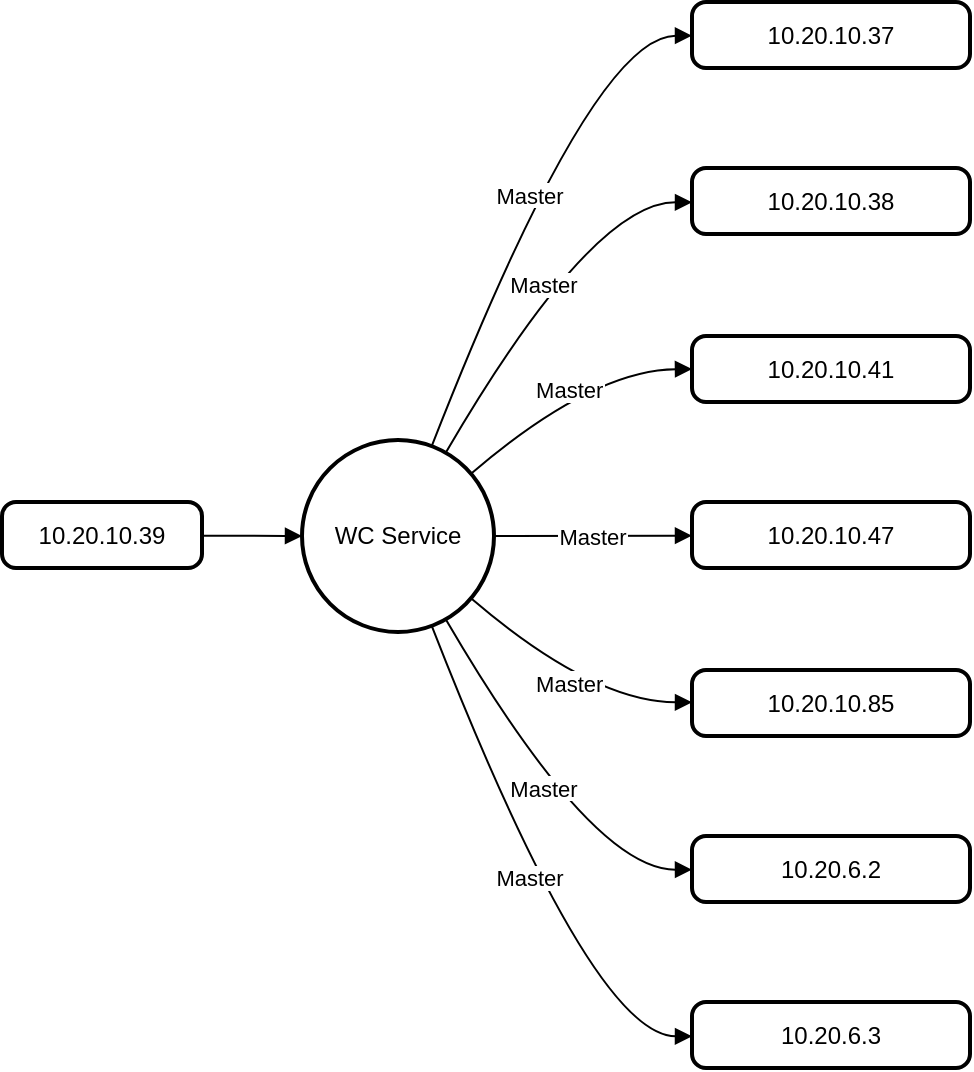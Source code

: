 <mxfile version="24.7.1" type="github">
  <diagram name="第 1 页" id="S9SL7yQar0k7CIj5eQhP">
    <mxGraphModel dx="1877" dy="1731" grid="1" gridSize="10" guides="1" tooltips="1" connect="1" arrows="1" fold="1" page="1" pageScale="1" pageWidth="827" pageHeight="1169" math="0" shadow="0">
      <root>
        <mxCell id="0" />
        <mxCell id="1" parent="0" />
        <mxCell id="2" value="10.20.10.39" style="rounded=1;absoluteArcSize=1;arcSize=14;whiteSpace=wrap;strokeWidth=2;" parent="1" vertex="1">
          <mxGeometry y="250" width="100" height="33" as="geometry" />
        </mxCell>
        <mxCell id="3" value="10.20.10.37" style="rounded=1;absoluteArcSize=1;arcSize=14;whiteSpace=wrap;strokeWidth=2;" parent="1" vertex="1">
          <mxGeometry x="345" width="139" height="33" as="geometry" />
        </mxCell>
        <mxCell id="4" value="10.20.10.38" style="rounded=1;absoluteArcSize=1;arcSize=14;whiteSpace=wrap;strokeWidth=2;" parent="1" vertex="1">
          <mxGeometry x="345" y="83" width="139" height="33" as="geometry" />
        </mxCell>
        <mxCell id="5" value="10.20.10.41" style="rounded=1;absoluteArcSize=1;arcSize=14;whiteSpace=wrap;strokeWidth=2;" parent="1" vertex="1">
          <mxGeometry x="345" y="167" width="139" height="33" as="geometry" />
        </mxCell>
        <mxCell id="6" value="10.20.10.47" style="rounded=1;absoluteArcSize=1;arcSize=14;whiteSpace=wrap;strokeWidth=2;" parent="1" vertex="1">
          <mxGeometry x="345" y="250" width="139" height="33" as="geometry" />
        </mxCell>
        <mxCell id="7" value="10.20.10.85" style="rounded=1;absoluteArcSize=1;arcSize=14;whiteSpace=wrap;strokeWidth=2;" parent="1" vertex="1">
          <mxGeometry x="345" y="334" width="139" height="33" as="geometry" />
        </mxCell>
        <mxCell id="8" value="10.20.6.2" style="rounded=1;absoluteArcSize=1;arcSize=14;whiteSpace=wrap;strokeWidth=2;" parent="1" vertex="1">
          <mxGeometry x="345" y="417" width="139" height="33" as="geometry" />
        </mxCell>
        <mxCell id="9" value="10.20.6.3" style="rounded=1;absoluteArcSize=1;arcSize=14;whiteSpace=wrap;strokeWidth=2;" parent="1" vertex="1">
          <mxGeometry x="345" y="500" width="139" height="33" as="geometry" />
        </mxCell>
        <mxCell id="10" value="WC Service" style="ellipse;aspect=fixed;strokeWidth=2;whiteSpace=wrap;" parent="1" vertex="1">
          <mxGeometry x="150" y="219" width="96" height="96" as="geometry" />
        </mxCell>
        <mxCell id="11" value="" style="curved=1;startArrow=none;endArrow=block;exitX=1;exitY=0.51;entryX=0;entryY=0.5;" parent="1" source="2" target="10" edge="1">
          <mxGeometry relative="1" as="geometry">
            <Array as="points" />
          </mxGeometry>
        </mxCell>
        <mxCell id="12" value="Master" style="curved=1;startArrow=none;endArrow=block;exitX=0.69;exitY=0;entryX=0;entryY=0.51;" parent="1" source="10" target="3" edge="1">
          <mxGeometry relative="1" as="geometry">
            <Array as="points">
              <mxPoint x="295" y="17" />
            </Array>
          </mxGeometry>
        </mxCell>
        <mxCell id="13" value="Master" style="curved=1;startArrow=none;endArrow=block;exitX=0.79;exitY=0;entryX=0;entryY=0.52;" parent="1" source="10" target="4" edge="1">
          <mxGeometry relative="1" as="geometry">
            <Array as="points">
              <mxPoint x="295" y="100" />
            </Array>
          </mxGeometry>
        </mxCell>
        <mxCell id="14" value="Master" style="curved=1;startArrow=none;endArrow=block;exitX=1;exitY=0.07;entryX=0;entryY=0.5;" parent="1" source="10" target="5" edge="1">
          <mxGeometry relative="1" as="geometry">
            <Array as="points">
              <mxPoint x="295" y="184" />
            </Array>
          </mxGeometry>
        </mxCell>
        <mxCell id="15" value="Master" style="curved=1;startArrow=none;endArrow=block;exitX=1;exitY=0.5;entryX=0;entryY=0.51;" parent="1" source="10" target="6" edge="1">
          <mxGeometry relative="1" as="geometry">
            <Array as="points" />
          </mxGeometry>
        </mxCell>
        <mxCell id="16" value="Master" style="curved=1;startArrow=none;endArrow=block;exitX=1;exitY=0.93;entryX=0;entryY=0.49;" parent="1" source="10" target="7" edge="1">
          <mxGeometry relative="1" as="geometry">
            <Array as="points">
              <mxPoint x="295" y="350" />
            </Array>
          </mxGeometry>
        </mxCell>
        <mxCell id="17" value="Master" style="curved=1;startArrow=none;endArrow=block;exitX=0.79;exitY=1;entryX=0;entryY=0.51;" parent="1" source="10" target="8" edge="1">
          <mxGeometry relative="1" as="geometry">
            <Array as="points">
              <mxPoint x="295" y="434" />
            </Array>
          </mxGeometry>
        </mxCell>
        <mxCell id="18" value="Master" style="curved=1;startArrow=none;endArrow=block;exitX=0.69;exitY=1;entryX=0;entryY=0.52;" parent="1" source="10" target="9" edge="1">
          <mxGeometry relative="1" as="geometry">
            <Array as="points">
              <mxPoint x="295" y="517" />
            </Array>
          </mxGeometry>
        </mxCell>
      </root>
    </mxGraphModel>
  </diagram>
</mxfile>
